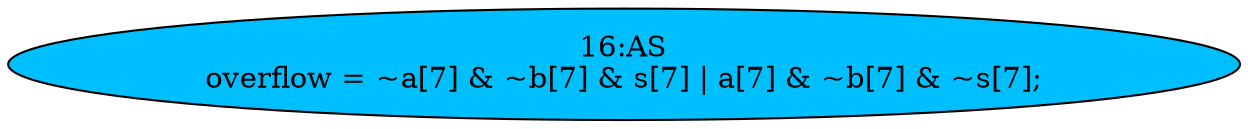 strict digraph "" {
	node [label="\N"];
	"16:AS"	[ast="<pyverilog.vparser.ast.Assign object at 0x7feb515e8290>",
		def_var="['overflow']",
		fillcolor=deepskyblue,
		label="16:AS
overflow = ~a[7] & ~b[7] & s[7] | a[7] & ~b[7] & ~s[7];",
		statements="[]",
		style=filled,
		typ=Assign,
		use_var="['a', 'b', 's', 'a', 'b', 's']"];
}
